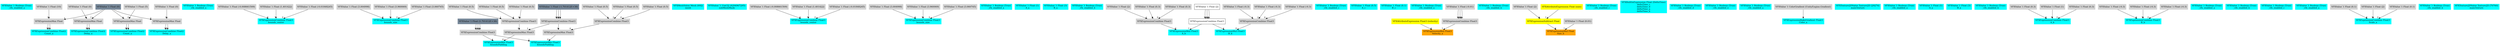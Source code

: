 digraph G {
node0 [shape="box" color="cyan" style="filled" label="VFXValue`1 Boolean (True)
_vfx_enabled_a"]
node1 [shape="box" color="cyan" style="filled" label="VFXExpressionCombine Float2
Count_a"]
node2 [shape="box" color="lightgray" style="filled" label="VFXExpressionMax Float"]
node3 [shape="box" color="lightgray" style="filled" label="VFXValue`1 Float (10)"]
node4 [shape="box" color="lightslategray" style="filled" label="VFXValue`1 Float (0)"]
node5 [shape="box" color="cyan" style="filled" label="VFXExpressionCombine Float2
Delay_a"]
node6 [shape="box" color="lightgray" style="filled" label="VFXExpressionMax Float"]
node7 [shape="box" color="lightgray" style="filled" label="VFXValue`1 Float (0)"]
node8 [shape="box" color="cyan" style="filled" label="VFXValue`1 Boolean (True)
_vfx_enabled_a"]
node9 [shape="box" color="cyan" style="filled" label="VFXExpressionCombine Float2
Count_a"]
node10 [shape="box" color="lightgray" style="filled" label="VFXExpressionMax Float"]
node11 [shape="box" color="lightgray" style="filled" label="VFXValue`1 Float (5)"]
node12 [shape="box" color="cyan" style="filled" label="VFXExpressionCombine Float2
Delay_a"]
node13 [shape="box" color="lightgray" style="filled" label="VFXExpressionMax Float"]
node14 [shape="box" color="lightgray" style="filled" label="VFXValue`1 Float (0)"]
node15 [shape="box" color="cyan" style="filled" label="VFXExpressionCombine Float3
bounds_center"]
node16 [shape="box" color="lightgray" style="filled" label="VFXValue`1 Float (-0.008661509)"]
node17 [shape="box" color="lightgray" style="filled" label="VFXValue`1 Float (1.401422)"]
node18 [shape="box" color="lightgray" style="filled" label="VFXValue`1 Float (-0.01848245)"]
node19 [shape="box" color="cyan" style="filled" label="VFXExpressionCombine Float3
bounds_size"]
node20 [shape="box" color="lightgray" style="filled" label="VFXValue`1 Float (3.004998)"]
node21 [shape="box" color="lightgray" style="filled" label="VFXValue`1 Float (3.960069)"]
node22 [shape="box" color="lightgray" style="filled" label="VFXValue`1 Float (3.060745)"]
node23 [shape="box" color="cyan" style="filled" label="VFXExpressionMin Float3
boundsPadding"]
node24 [shape="box" color="lightgray" style="filled" label="VFXExpressionMax Float3"]
node25 [shape="box" color="lightgray" style="filled" label="VFXExpressionCombine Float3"]
node26 [shape="box" color="lightgray" style="filled" label="VFXValue`1 Float (0.5)"]
node27 [shape="box" color="lightgray" style="filled" label="VFXValue`1 Float (0.5)"]
node28 [shape="box" color="lightgray" style="filled" label="VFXValue`1 Float (0.5)"]
node29 [shape="box" color="lightgray" style="filled" label="VFXExpressionCombine Float3"]
node30 [shape="box" color="lightslategray" style="filled" label="VFXValue`1 Float (-1.701412E+38)"]
node31 [shape="box" color="lightgray" style="filled" label="VFXExpressionCombine Float3"]
node32 [shape="box" color="lightslategray" style="filled" label="VFXValue`1 Float (1.701412E+38)"]
node33 [shape="box" color="cyan" style="filled" label="VFXMeshValue Mesh (692)
mesh"]
node34 [shape="box" color="cyan" style="filled" label="VFXValue`1 Uint32 (4294967295)
subMeshMask"]
node35 [shape="box" color="cyan" style="filled" label="VFXExpressionCombine Float3
bounds_center"]
node36 [shape="box" color="lightgray" style="filled" label="VFXValue`1 Float (-0.008661509)"]
node37 [shape="box" color="lightgray" style="filled" label="VFXValue`1 Float (1.401422)"]
node38 [shape="box" color="lightgray" style="filled" label="VFXValue`1 Float (-0.01848245)"]
node39 [shape="box" color="cyan" style="filled" label="VFXExpressionCombine Float3
bounds_size"]
node40 [shape="box" color="lightgray" style="filled" label="VFXValue`1 Float (3.004998)"]
node41 [shape="box" color="lightgray" style="filled" label="VFXValue`1 Float (3.960069)"]
node42 [shape="box" color="lightgray" style="filled" label="VFXValue`1 Float (3.060745)"]
node43 [shape="box" color="cyan" style="filled" label="VFXExpressionMin Float3
boundsPadding"]
node44 [shape="box" color="lightgray" style="filled" label="VFXExpressionMax Float3"]
node45 [shape="box" color="lightgray" style="filled" label="VFXExpressionCombine Float3"]
node46 [shape="box" color="lightgray" style="filled" label="VFXValue`1 Float (0.5)"]
node47 [shape="box" color="lightgray" style="filled" label="VFXValue`1 Float (0.5)"]
node48 [shape="box" color="lightgray" style="filled" label="VFXValue`1 Float (0.5)"]
node49 [shape="box" color="cyan" style="filled" label="VFXValue`1 Boolean (True)
_vfx_enabled_a"]
node50 [shape="box" color="cyan" style="filled" label="VFXValue`1 Float (1)
A_a"]
node51 [shape="box" color="cyan" style="filled" label="VFXValue`1 Float (3)
B_a"]
node52 [shape="box" color="cyan" style="filled" label="VFXValue`1 Boolean (True)
_vfx_enabled_b"]
node53 [shape="box" color="cyan" style="filled" label="VFXExpressionMul Float3
A_b"]
node54 [shape="box" color="lightgray" style="filled" label="VFXExpressionCombine Float3"]
node55 [shape="box" color="lightgray" style="filled" label="VFXValue`1 Float (0.3)"]
node56 [shape="box" color="lightgray" style="filled" label="VFXValue`1 Float (2)"]
node57 [shape="box" color="lightgray" style="filled" label="VFXValue`1 Float (0.3)"]
node58 [shape="box" label="VFXExpressionCombine Float3"]
node59 [shape="box" label="VFXValue`1 Float (2)"]
node60 [shape="box" color="cyan" style="filled" label="VFXExpressionMul Float3
B_b"]
node61 [shape="box" color="lightgray" style="filled" label="VFXExpressionCombine Float3"]
node62 [shape="box" color="lightgray" style="filled" label="VFXValue`1 Float (-0.3)"]
node63 [shape="box" color="lightgray" style="filled" label="VFXValue`1 Float (-0.3)"]
node64 [shape="box" color="lightgray" style="filled" label="VFXValue`1 Float (-0.3)"]
node65 [shape="box" color="cyan" style="filled" label="VFXValue`1 Boolean (True)
_vfx_enabled_c"]
node66 [shape="box" color="cyan" style="filled" label="VFXValue`1 Float (0.5)
A_c"]
node67 [shape="box" color="cyan" style="filled" label="VFXValue`1 Float (0.1)
B_c"]
node68 [shape="box" color="cyan" style="filled" label="VFXValue`1 Boolean (True)
_vfx_enabled_a"]
node69 [shape="box" color="orange" style="filled" label="VFXExpressionMul Float3
Velocity_a"]
node70 [shape="box" color="yellow" style="filled" label="VFXAttributeExpression Float3 (velocity)"]
node71 [shape="box" color="lightgray" style="filled" label="VFXExpressionCombine Float3"]
node72 [shape="box" color="lightgray" style="filled" label="VFXValue`1 Float (-0.01)"]
node73 [shape="box" color="cyan" style="filled" label="VFXValue`1 Boolean (True)
_vfx_enabled_b"]
node74 [shape="box" color="orange" style="filled" label="VFXExpressionMul Float
Size_b"]
node75 [shape="box" color="yellow" style="filled" label="VFXExpressionSubtract Float"]
node76 [shape="box" color="lightgray" style="filled" label="VFXValue`1 Float (2)"]
node77 [shape="box" color="yellow" style="filled" label="VFXAttributeExpression Float (size)"]
node78 [shape="box" color="lightgray" style="filled" label="VFXValue`1 Float (0.01)"]
node79 [shape="box" color="cyan" style="filled" label="VFXValue`1 Boolean (True)
_vfx_enabled_c"]
node80 [shape="box" color="cyan" style="filled" label="VFXBuiltInExpression Float (DeltaTime)
deltaTime_c
deltaTime_d
deltaTime_a
deltaTime_b"]
node81 [shape="box" color="cyan" style="filled" label="VFXValue`1 Boolean (True)
_vfx_enabled_d"]
node82 [shape="box" color="cyan" style="filled" label="VFXValue`1 Boolean (True)
_vfx_enabled_e"]
node83 [shape="box" color="cyan" style="filled" label="VFXValue`1 Boolean (True)
_vfx_enabled_a"]
node84 [shape="box" color="cyan" style="filled" label="VFXExpressionBakeGradient Float3
Color_a"]
node85 [shape="box" color="lightgray" style="filled" label="VFXValue`1 ColorGradient (UnityEngine.Gradient)"]
node86 [shape="box" color="cyan" style="filled" label="VFXTexture2DValue Texture2D (29274)
mainTexture"]
node87 [shape="box" color="cyan" style="filled" label="VFXValue`1 Boolean (True)
_vfx_enabled_a"]
node88 [shape="box" color="cyan" style="filled" label="VFXValue`1 Float (1)
A_a"]
node89 [shape="box" color="cyan" style="filled" label="VFXValue`1 Float (3)
B_a"]
node90 [shape="box" color="cyan" style="filled" label="VFXValue`1 Boolean (True)
_vfx_enabled_b"]
node91 [shape="box" color="cyan" style="filled" label="VFXExpressionCombine Float3
A_b"]
node92 [shape="box" color="lightgray" style="filled" label="VFXValue`1 Float (0.3)"]
node93 [shape="box" color="lightgray" style="filled" label="VFXValue`1 Float (1)"]
node94 [shape="box" color="lightgray" style="filled" label="VFXValue`1 Float (0.3)"]
node95 [shape="box" color="cyan" style="filled" label="VFXExpressionCombine Float3
B_b"]
node96 [shape="box" color="lightgray" style="filled" label="VFXValue`1 Float (-0.3)"]
node97 [shape="box" color="lightgray" style="filled" label="VFXValue`1 Float (-0.3)"]
node98 [shape="box" color="lightgray" style="filled" label="VFXValue`1 Float (-0.3)"]
node99 [shape="box" color="cyan" style="filled" label="VFXValue`1 Boolean (True)
_vfx_enabled_a"]
node100 [shape="box" color="cyan" style="filled" label="VFXValue`1 Boolean (True)
_vfx_enabled_b"]
node101 [shape="box" color="cyan" style="filled" label="VFXValue`1 Boolean (True)
_vfx_enabled_c"]
node102 [shape="box" color="cyan" style="filled" label="VFXValue`1 Boolean (True)
_vfx_enabled_a"]
node103 [shape="box" color="cyan" style="filled" label="VFXExpressionCombine Float3
Scale_a"]
node104 [shape="box" color="lightgray" style="filled" label="VFXValue`1 Float (0.1)"]
node105 [shape="box" color="lightgray" style="filled" label="VFXValue`1 Float (2)"]
node106 [shape="box" color="lightgray" style="filled" label="VFXValue`1 Float (0.1)"]
node107 [shape="box" color="cyan" style="filled" label="VFXValue`1 Boolean (True)
_vfx_enabled_b"]
node108 [shape="box" color="cyan" style="filled" label="VFXTexture2DValue Texture2D (70760)
mainTexture"]
node2 -> node1 [headlabel="0"]
node2 -> node1 [headlabel="1"]
node3 -> node2 [headlabel="0"]
node4 -> node2 [headlabel="1"]
node6 -> node5 [headlabel="0"]
node6 -> node5 [headlabel="1"]
node7 -> node6 [headlabel="0"]
node4 -> node6 [headlabel="1"]
node10 -> node9 [headlabel="0"]
node10 -> node9 [headlabel="1"]
node11 -> node10 [headlabel="0"]
node4 -> node10 [headlabel="1"]
node13 -> node12 [headlabel="0"]
node13 -> node12 [headlabel="1"]
node14 -> node13 [headlabel="0"]
node4 -> node13 [headlabel="1"]
node16 -> node15 [headlabel="0"]
node17 -> node15 [headlabel="1"]
node18 -> node15 [headlabel="2"]
node20 -> node19 [headlabel="0"]
node21 -> node19 [headlabel="1"]
node22 -> node19 [headlabel="2"]
node24 -> node23 [headlabel="0"]
node31 -> node23 [headlabel="1"]
node25 -> node24 [headlabel="0"]
node29 -> node24 [headlabel="1"]
node26 -> node25 [headlabel="0"]
node27 -> node25 [headlabel="1"]
node28 -> node25 [headlabel="2"]
node30 -> node29 [headlabel="0"]
node30 -> node29 [headlabel="1"]
node30 -> node29 [headlabel="2"]
node32 -> node31 [headlabel="0"]
node32 -> node31 [headlabel="1"]
node32 -> node31 [headlabel="2"]
node36 -> node35 [headlabel="0"]
node37 -> node35 [headlabel="1"]
node38 -> node35 [headlabel="2"]
node40 -> node39 [headlabel="0"]
node41 -> node39 [headlabel="1"]
node42 -> node39 [headlabel="2"]
node44 -> node43 [headlabel="0"]
node31 -> node43 [headlabel="1"]
node45 -> node44 [headlabel="0"]
node29 -> node44 [headlabel="1"]
node46 -> node45 [headlabel="0"]
node47 -> node45 [headlabel="1"]
node48 -> node45 [headlabel="2"]
node54 -> node53 [headlabel="0"]
node58 -> node53 [headlabel="1"]
node55 -> node54 [headlabel="0"]
node56 -> node54 [headlabel="1"]
node57 -> node54 [headlabel="2"]
node59 -> node58 [headlabel="0"]
node59 -> node58 [headlabel="1"]
node59 -> node58 [headlabel="2"]
node61 -> node60 [headlabel="0"]
node58 -> node60 [headlabel="1"]
node62 -> node61 [headlabel="0"]
node63 -> node61 [headlabel="1"]
node64 -> node61 [headlabel="2"]
node70 -> node69 [headlabel="0"]
node71 -> node69 [headlabel="1"]
node72 -> node71 [headlabel="0"]
node72 -> node71 [headlabel="1"]
node72 -> node71 [headlabel="2"]
node75 -> node74 [headlabel="0"]
node78 -> node74 [headlabel="1"]
node76 -> node75 [headlabel="0"]
node77 -> node75 [headlabel="1"]
node85 -> node84 
node92 -> node91 [headlabel="0"]
node93 -> node91 [headlabel="1"]
node94 -> node91 [headlabel="2"]
node96 -> node95 [headlabel="0"]
node97 -> node95 [headlabel="1"]
node98 -> node95 [headlabel="2"]
node104 -> node103 [headlabel="0"]
node105 -> node103 [headlabel="1"]
node106 -> node103 [headlabel="2"]
}
